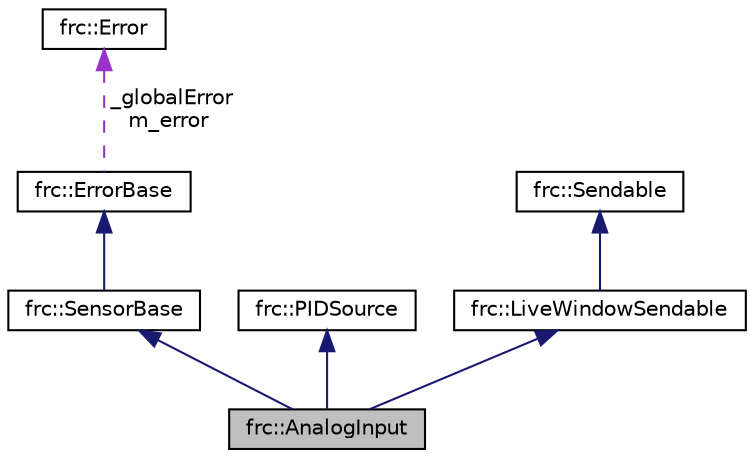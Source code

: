 digraph "frc::AnalogInput"
{
  edge [fontname="Helvetica",fontsize="10",labelfontname="Helvetica",labelfontsize="10"];
  node [fontname="Helvetica",fontsize="10",shape=record];
  Node1 [label="frc::AnalogInput",height=0.2,width=0.4,color="black", fillcolor="grey75", style="filled", fontcolor="black"];
  Node2 -> Node1 [dir="back",color="midnightblue",fontsize="10",style="solid",fontname="Helvetica"];
  Node2 [label="frc::SensorBase",height=0.2,width=0.4,color="black", fillcolor="white", style="filled",URL="$classfrc_1_1SensorBase.html",tooltip="Base class for all sensors. "];
  Node3 -> Node2 [dir="back",color="midnightblue",fontsize="10",style="solid",fontname="Helvetica"];
  Node3 [label="frc::ErrorBase",height=0.2,width=0.4,color="black", fillcolor="white", style="filled",URL="$classfrc_1_1ErrorBase.html",tooltip="Base class for most objects. "];
  Node4 -> Node3 [dir="back",color="darkorchid3",fontsize="10",style="dashed",label=" _globalError\nm_error" ,fontname="Helvetica"];
  Node4 [label="frc::Error",height=0.2,width=0.4,color="black", fillcolor="white", style="filled",URL="$classfrc_1_1Error.html",tooltip="Error object represents a library error. "];
  Node5 -> Node1 [dir="back",color="midnightblue",fontsize="10",style="solid",fontname="Helvetica"];
  Node5 [label="frc::PIDSource",height=0.2,width=0.4,color="black", fillcolor="white", style="filled",URL="$classfrc_1_1PIDSource.html",tooltip="PIDSource interface is a generic sensor source for the PID class. "];
  Node6 -> Node1 [dir="back",color="midnightblue",fontsize="10",style="solid",fontname="Helvetica"];
  Node6 [label="frc::LiveWindowSendable",height=0.2,width=0.4,color="black", fillcolor="white", style="filled",URL="$classfrc_1_1LiveWindowSendable.html",tooltip="Live Window Sendable is a special type of object sendable to the live window. "];
  Node7 -> Node6 [dir="back",color="midnightblue",fontsize="10",style="solid",fontname="Helvetica"];
  Node7 [label="frc::Sendable",height=0.2,width=0.4,color="black", fillcolor="white", style="filled",URL="$classfrc_1_1Sendable.html"];
}
